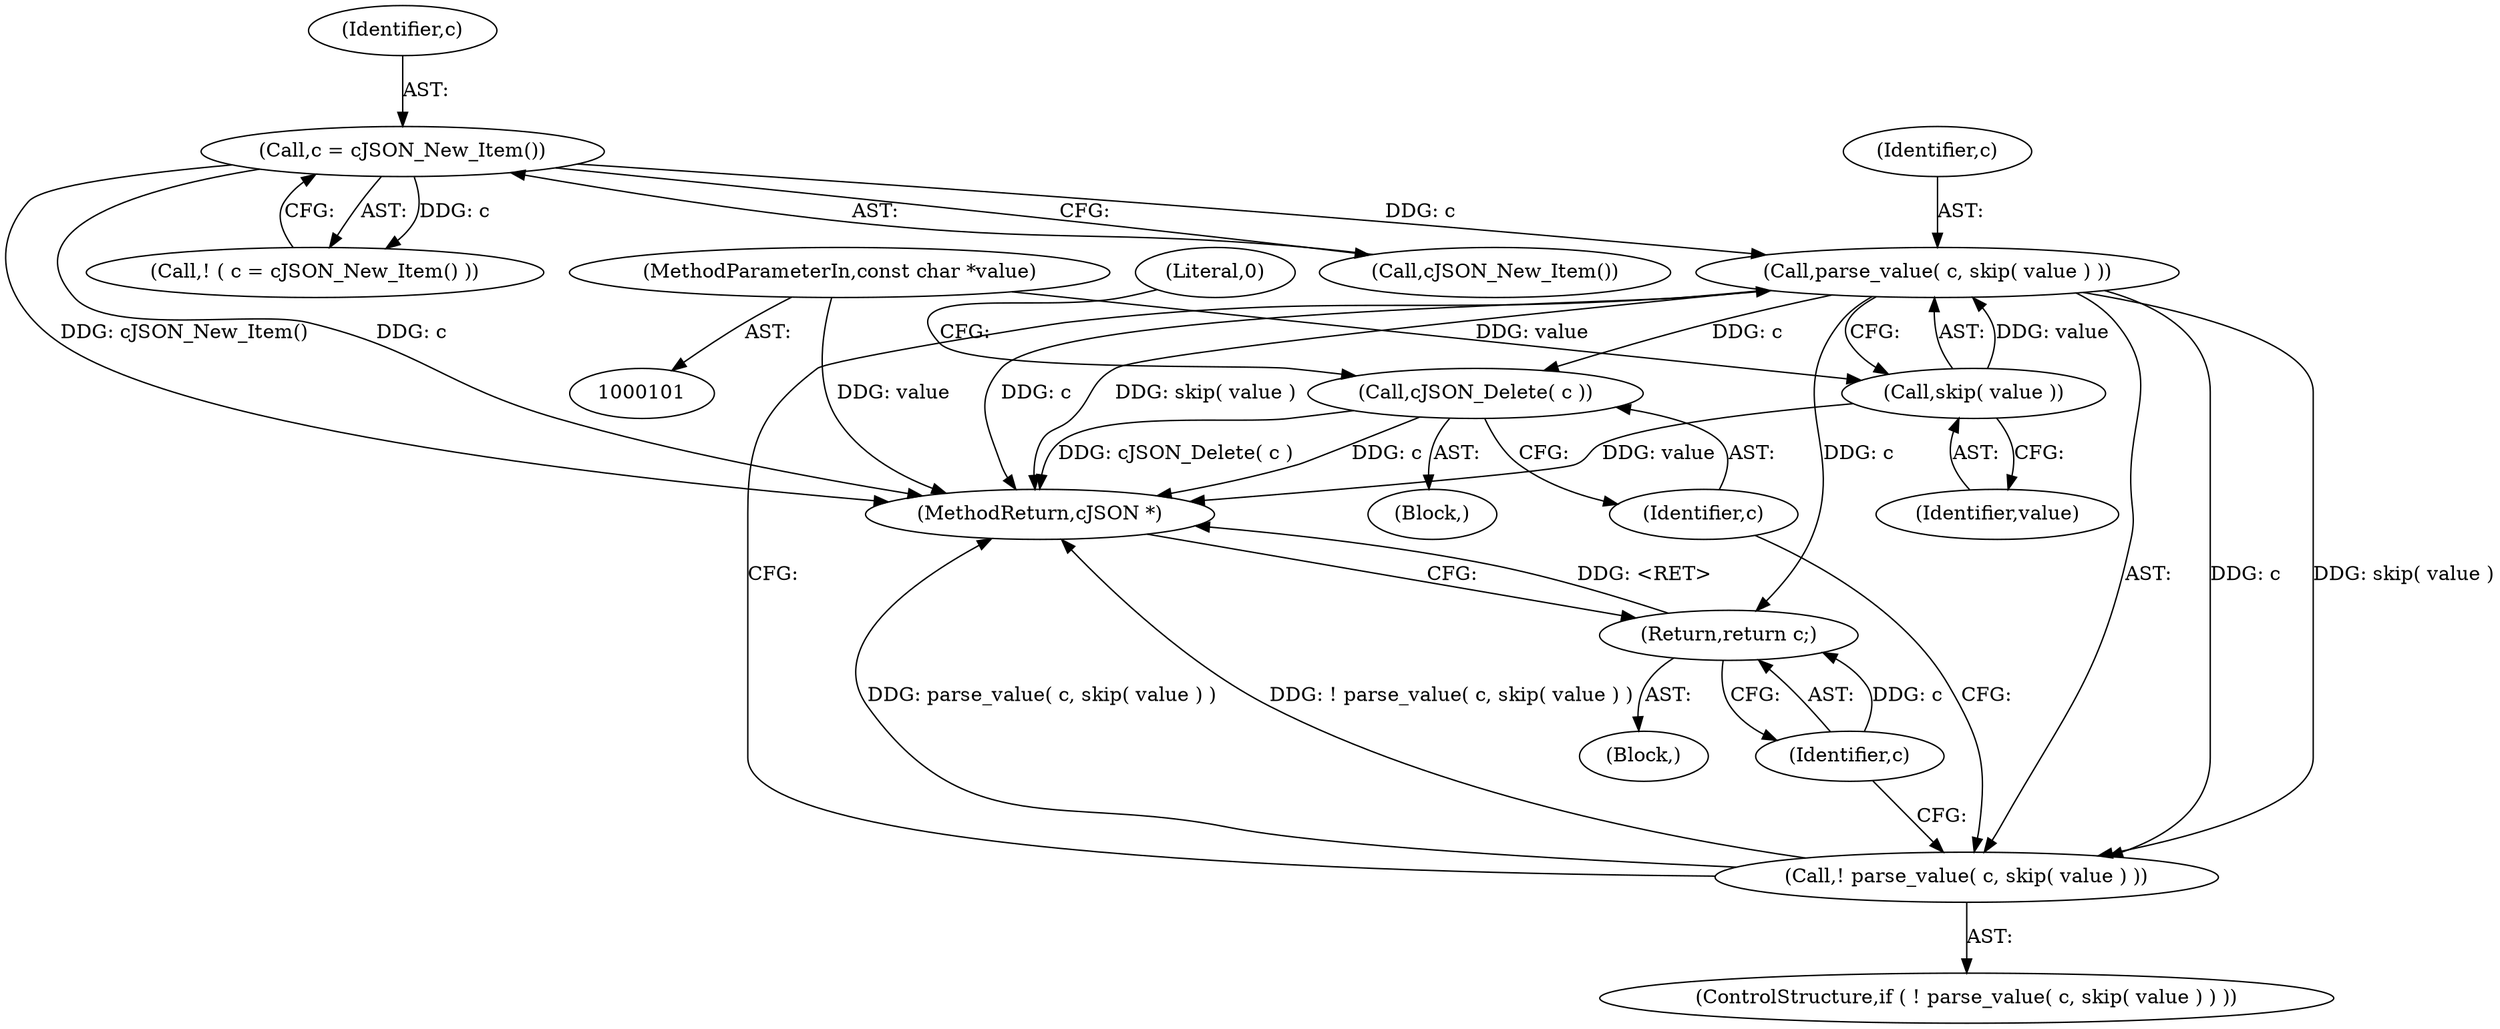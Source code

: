 digraph "1_iperf_91f2fa59e8ed80dfbf400add0164ee0e508e412a_26@pointer" {
"1000117" [label="(Call,parse_value( c, skip( value ) ))"];
"1000110" [label="(Call,c = cJSON_New_Item())"];
"1000119" [label="(Call,skip( value ))"];
"1000102" [label="(MethodParameterIn,const char *value)"];
"1000116" [label="(Call,! parse_value( c, skip( value ) ))"];
"1000122" [label="(Call,cJSON_Delete( c ))"];
"1000126" [label="(Return,return c;)"];
"1000109" [label="(Call,! ( c = cJSON_New_Item() ))"];
"1000102" [label="(MethodParameterIn,const char *value)"];
"1000126" [label="(Return,return c;)"];
"1000103" [label="(Block,)"];
"1000117" [label="(Call,parse_value( c, skip( value ) ))"];
"1000118" [label="(Identifier,c)"];
"1000127" [label="(Identifier,c)"];
"1000110" [label="(Call,c = cJSON_New_Item())"];
"1000112" [label="(Call,cJSON_New_Item())"];
"1000111" [label="(Identifier,c)"];
"1000120" [label="(Identifier,value)"];
"1000119" [label="(Call,skip( value ))"];
"1000125" [label="(Literal,0)"];
"1000123" [label="(Identifier,c)"];
"1000128" [label="(MethodReturn,cJSON *)"];
"1000121" [label="(Block,)"];
"1000116" [label="(Call,! parse_value( c, skip( value ) ))"];
"1000122" [label="(Call,cJSON_Delete( c ))"];
"1000115" [label="(ControlStructure,if ( ! parse_value( c, skip( value ) ) ))"];
"1000117" -> "1000116"  [label="AST: "];
"1000117" -> "1000119"  [label="CFG: "];
"1000118" -> "1000117"  [label="AST: "];
"1000119" -> "1000117"  [label="AST: "];
"1000116" -> "1000117"  [label="CFG: "];
"1000117" -> "1000128"  [label="DDG: c"];
"1000117" -> "1000128"  [label="DDG: skip( value )"];
"1000117" -> "1000116"  [label="DDG: c"];
"1000117" -> "1000116"  [label="DDG: skip( value )"];
"1000110" -> "1000117"  [label="DDG: c"];
"1000119" -> "1000117"  [label="DDG: value"];
"1000117" -> "1000122"  [label="DDG: c"];
"1000117" -> "1000126"  [label="DDG: c"];
"1000110" -> "1000109"  [label="AST: "];
"1000110" -> "1000112"  [label="CFG: "];
"1000111" -> "1000110"  [label="AST: "];
"1000112" -> "1000110"  [label="AST: "];
"1000109" -> "1000110"  [label="CFG: "];
"1000110" -> "1000128"  [label="DDG: cJSON_New_Item()"];
"1000110" -> "1000128"  [label="DDG: c"];
"1000110" -> "1000109"  [label="DDG: c"];
"1000119" -> "1000120"  [label="CFG: "];
"1000120" -> "1000119"  [label="AST: "];
"1000119" -> "1000128"  [label="DDG: value"];
"1000102" -> "1000119"  [label="DDG: value"];
"1000102" -> "1000101"  [label="AST: "];
"1000102" -> "1000128"  [label="DDG: value"];
"1000116" -> "1000115"  [label="AST: "];
"1000123" -> "1000116"  [label="CFG: "];
"1000127" -> "1000116"  [label="CFG: "];
"1000116" -> "1000128"  [label="DDG: parse_value( c, skip( value ) )"];
"1000116" -> "1000128"  [label="DDG: ! parse_value( c, skip( value ) )"];
"1000122" -> "1000121"  [label="AST: "];
"1000122" -> "1000123"  [label="CFG: "];
"1000123" -> "1000122"  [label="AST: "];
"1000125" -> "1000122"  [label="CFG: "];
"1000122" -> "1000128"  [label="DDG: c"];
"1000122" -> "1000128"  [label="DDG: cJSON_Delete( c )"];
"1000126" -> "1000103"  [label="AST: "];
"1000126" -> "1000127"  [label="CFG: "];
"1000127" -> "1000126"  [label="AST: "];
"1000128" -> "1000126"  [label="CFG: "];
"1000126" -> "1000128"  [label="DDG: <RET>"];
"1000127" -> "1000126"  [label="DDG: c"];
}
